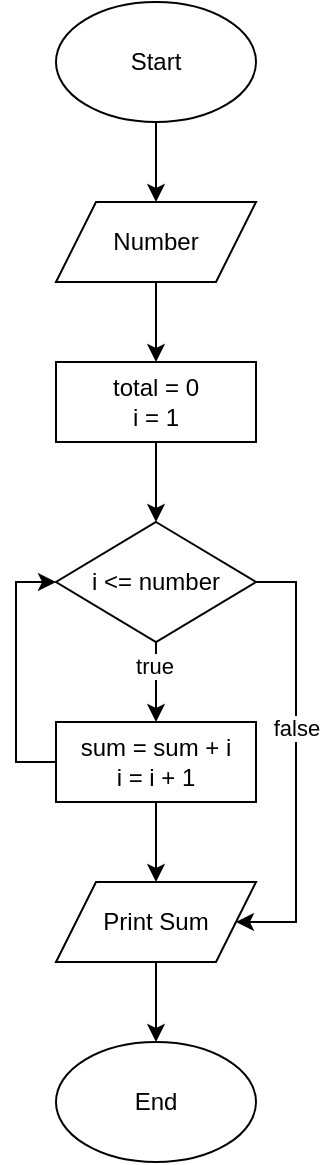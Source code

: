 <mxfile version="25.0.1">
  <diagram name="Page-1" id="J6qU1CufO3tT0paZhnID">
    <mxGraphModel dx="886" dy="743" grid="0" gridSize="10" guides="1" tooltips="1" connect="1" arrows="1" fold="1" page="0" pageScale="1" pageWidth="827" pageHeight="1169" math="0" shadow="0">
      <root>
        <mxCell id="0" />
        <mxCell id="1" parent="0" />
        <mxCell id="n1ISIKl0yZO8UXlDY4mg-5" value="" style="edgeStyle=orthogonalEdgeStyle;rounded=0;orthogonalLoop=1;jettySize=auto;html=1;" edge="1" parent="1" source="n1ISIKl0yZO8UXlDY4mg-1" target="n1ISIKl0yZO8UXlDY4mg-2">
          <mxGeometry relative="1" as="geometry" />
        </mxCell>
        <mxCell id="n1ISIKl0yZO8UXlDY4mg-1" value="Start" style="ellipse;whiteSpace=wrap;html=1;" vertex="1" parent="1">
          <mxGeometry x="-40" y="100" width="100" height="60" as="geometry" />
        </mxCell>
        <mxCell id="n1ISIKl0yZO8UXlDY4mg-6" value="" style="edgeStyle=orthogonalEdgeStyle;rounded=0;orthogonalLoop=1;jettySize=auto;html=1;" edge="1" parent="1" source="n1ISIKl0yZO8UXlDY4mg-2" target="n1ISIKl0yZO8UXlDY4mg-3">
          <mxGeometry relative="1" as="geometry" />
        </mxCell>
        <mxCell id="n1ISIKl0yZO8UXlDY4mg-2" value="Number" style="shape=parallelogram;perimeter=parallelogramPerimeter;whiteSpace=wrap;html=1;fixedSize=1;" vertex="1" parent="1">
          <mxGeometry x="-40" y="200" width="100" height="40" as="geometry" />
        </mxCell>
        <mxCell id="n1ISIKl0yZO8UXlDY4mg-7" value="" style="edgeStyle=orthogonalEdgeStyle;rounded=0;orthogonalLoop=1;jettySize=auto;html=1;" edge="1" parent="1" source="n1ISIKl0yZO8UXlDY4mg-3" target="n1ISIKl0yZO8UXlDY4mg-4">
          <mxGeometry relative="1" as="geometry" />
        </mxCell>
        <mxCell id="n1ISIKl0yZO8UXlDY4mg-3" value="total = 0&lt;br&gt;i = 1" style="rounded=0;whiteSpace=wrap;html=1;" vertex="1" parent="1">
          <mxGeometry x="-40" y="280" width="100" height="40" as="geometry" />
        </mxCell>
        <mxCell id="n1ISIKl0yZO8UXlDY4mg-10" value="" style="edgeStyle=orthogonalEdgeStyle;rounded=0;orthogonalLoop=1;jettySize=auto;html=1;" edge="1" parent="1" source="n1ISIKl0yZO8UXlDY4mg-4" target="n1ISIKl0yZO8UXlDY4mg-9">
          <mxGeometry relative="1" as="geometry" />
        </mxCell>
        <mxCell id="n1ISIKl0yZO8UXlDY4mg-19" value="true" style="edgeLabel;html=1;align=center;verticalAlign=middle;resizable=0;points=[];" vertex="1" connectable="0" parent="n1ISIKl0yZO8UXlDY4mg-10">
          <mxGeometry x="-0.391" y="-1" relative="1" as="geometry">
            <mxPoint as="offset" />
          </mxGeometry>
        </mxCell>
        <mxCell id="n1ISIKl0yZO8UXlDY4mg-17" style="edgeStyle=orthogonalEdgeStyle;rounded=0;orthogonalLoop=1;jettySize=auto;html=1;exitX=1;exitY=0.5;exitDx=0;exitDy=0;entryX=1;entryY=0.5;entryDx=0;entryDy=0;" edge="1" parent="1" source="n1ISIKl0yZO8UXlDY4mg-4" target="n1ISIKl0yZO8UXlDY4mg-13">
          <mxGeometry relative="1" as="geometry">
            <Array as="points">
              <mxPoint x="80" y="390" />
              <mxPoint x="80" y="560" />
            </Array>
          </mxGeometry>
        </mxCell>
        <mxCell id="n1ISIKl0yZO8UXlDY4mg-20" value="false" style="edgeLabel;html=1;align=center;verticalAlign=middle;resizable=0;points=[];" vertex="1" connectable="0" parent="n1ISIKl0yZO8UXlDY4mg-17">
          <mxGeometry x="-0.153" relative="1" as="geometry">
            <mxPoint as="offset" />
          </mxGeometry>
        </mxCell>
        <mxCell id="n1ISIKl0yZO8UXlDY4mg-4" value="i &amp;lt;= number" style="rhombus;whiteSpace=wrap;html=1;" vertex="1" parent="1">
          <mxGeometry x="-40" y="360" width="100" height="60" as="geometry" />
        </mxCell>
        <mxCell id="n1ISIKl0yZO8UXlDY4mg-11" style="edgeStyle=orthogonalEdgeStyle;rounded=0;orthogonalLoop=1;jettySize=auto;html=1;exitX=0;exitY=0.5;exitDx=0;exitDy=0;entryX=0;entryY=0.5;entryDx=0;entryDy=0;" edge="1" parent="1" source="n1ISIKl0yZO8UXlDY4mg-9" target="n1ISIKl0yZO8UXlDY4mg-4">
          <mxGeometry relative="1" as="geometry" />
        </mxCell>
        <mxCell id="n1ISIKl0yZO8UXlDY4mg-16" value="" style="edgeStyle=orthogonalEdgeStyle;rounded=0;orthogonalLoop=1;jettySize=auto;html=1;" edge="1" parent="1" source="n1ISIKl0yZO8UXlDY4mg-9" target="n1ISIKl0yZO8UXlDY4mg-13">
          <mxGeometry relative="1" as="geometry" />
        </mxCell>
        <mxCell id="n1ISIKl0yZO8UXlDY4mg-9" value="sum = sum + i&lt;br&gt;i = i + 1" style="rounded=0;whiteSpace=wrap;html=1;" vertex="1" parent="1">
          <mxGeometry x="-40" y="460" width="100" height="40" as="geometry" />
        </mxCell>
        <mxCell id="n1ISIKl0yZO8UXlDY4mg-15" value="" style="edgeStyle=orthogonalEdgeStyle;rounded=0;orthogonalLoop=1;jettySize=auto;html=1;" edge="1" parent="1" source="n1ISIKl0yZO8UXlDY4mg-13" target="n1ISIKl0yZO8UXlDY4mg-14">
          <mxGeometry relative="1" as="geometry" />
        </mxCell>
        <mxCell id="n1ISIKl0yZO8UXlDY4mg-13" value="Print Sum" style="shape=parallelogram;perimeter=parallelogramPerimeter;whiteSpace=wrap;html=1;fixedSize=1;" vertex="1" parent="1">
          <mxGeometry x="-40" y="540" width="100" height="40" as="geometry" />
        </mxCell>
        <mxCell id="n1ISIKl0yZO8UXlDY4mg-14" value="End" style="ellipse;whiteSpace=wrap;html=1;" vertex="1" parent="1">
          <mxGeometry x="-40" y="620" width="100" height="60" as="geometry" />
        </mxCell>
      </root>
    </mxGraphModel>
  </diagram>
</mxfile>
